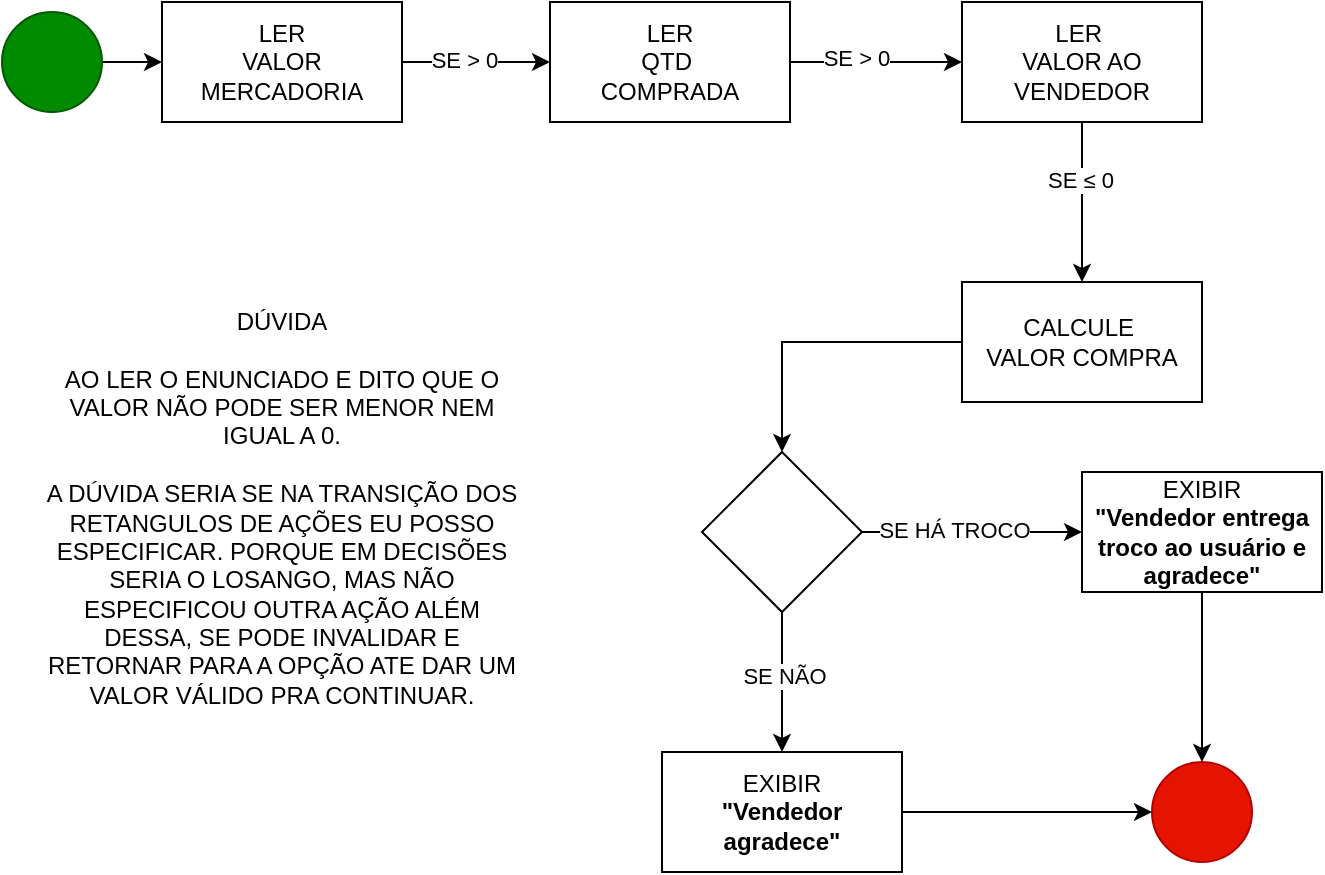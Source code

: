 <mxfile version="20.8.10" type="device"><diagram name="Página-1" id="3Fuz_zj77TP-fPq_QYbM"><mxGraphModel dx="335" dy="231" grid="1" gridSize="10" guides="1" tooltips="1" connect="1" arrows="1" fold="1" page="1" pageScale="1" pageWidth="827" pageHeight="1169" math="0" shadow="0"><root><mxCell id="0"/><mxCell id="1" parent="0"/><mxCell id="W-aPndQv8K0JmIi1cgWG-3" value="" style="edgeStyle=orthogonalEdgeStyle;rounded=0;orthogonalLoop=1;jettySize=auto;html=1;" edge="1" parent="1" source="W-aPndQv8K0JmIi1cgWG-1" target="W-aPndQv8K0JmIi1cgWG-2"><mxGeometry relative="1" as="geometry"/></mxCell><mxCell id="W-aPndQv8K0JmIi1cgWG-1" value="" style="ellipse;whiteSpace=wrap;html=1;aspect=fixed;fillColor=#008a00;fontColor=#ffffff;strokeColor=#005700;" vertex="1" parent="1"><mxGeometry x="50" y="80" width="50" height="50" as="geometry"/></mxCell><mxCell id="W-aPndQv8K0JmIi1cgWG-7" value="" style="edgeStyle=orthogonalEdgeStyle;rounded=0;orthogonalLoop=1;jettySize=auto;html=1;" edge="1" parent="1" source="W-aPndQv8K0JmIi1cgWG-2" target="W-aPndQv8K0JmIi1cgWG-6"><mxGeometry relative="1" as="geometry"/></mxCell><mxCell id="W-aPndQv8K0JmIi1cgWG-23" value="SE &amp;gt; 0" style="edgeLabel;html=1;align=center;verticalAlign=middle;resizable=0;points=[];fontColor=#000000;" vertex="1" connectable="0" parent="W-aPndQv8K0JmIi1cgWG-7"><mxGeometry x="-0.729" y="1" relative="1" as="geometry"><mxPoint x="21" as="offset"/></mxGeometry></mxCell><mxCell id="W-aPndQv8K0JmIi1cgWG-2" value="LER&lt;br&gt;VALOR MERCADORIA" style="whiteSpace=wrap;html=1;" vertex="1" parent="1"><mxGeometry x="130" y="75" width="120" height="60" as="geometry"/></mxCell><mxCell id="W-aPndQv8K0JmIi1cgWG-9" value="" style="edgeStyle=orthogonalEdgeStyle;rounded=0;orthogonalLoop=1;jettySize=auto;html=1;" edge="1" parent="1" source="W-aPndQv8K0JmIi1cgWG-6" target="W-aPndQv8K0JmIi1cgWG-8"><mxGeometry relative="1" as="geometry"/></mxCell><mxCell id="W-aPndQv8K0JmIi1cgWG-24" value="SE &amp;gt; 0" style="edgeLabel;html=1;align=center;verticalAlign=middle;resizable=0;points=[];fontColor=#000000;" vertex="1" connectable="0" parent="W-aPndQv8K0JmIi1cgWG-9"><mxGeometry x="-0.681" y="2" relative="1" as="geometry"><mxPoint x="19" as="offset"/></mxGeometry></mxCell><mxCell id="W-aPndQv8K0JmIi1cgWG-6" value="LER&lt;br&gt;QTD&amp;nbsp;&lt;br&gt;COMPRADA" style="whiteSpace=wrap;html=1;" vertex="1" parent="1"><mxGeometry x="324" y="75" width="120" height="60" as="geometry"/></mxCell><mxCell id="W-aPndQv8K0JmIi1cgWG-11" value="" style="edgeStyle=orthogonalEdgeStyle;rounded=0;orthogonalLoop=1;jettySize=auto;html=1;" edge="1" parent="1" source="W-aPndQv8K0JmIi1cgWG-8" target="W-aPndQv8K0JmIi1cgWG-10"><mxGeometry relative="1" as="geometry"/></mxCell><mxCell id="W-aPndQv8K0JmIi1cgWG-25" value="SE ≤ 0" style="edgeLabel;html=1;align=center;verticalAlign=middle;resizable=0;points=[];fontColor=#000000;" vertex="1" connectable="0" parent="W-aPndQv8K0JmIi1cgWG-11"><mxGeometry x="-0.292" y="1" relative="1" as="geometry"><mxPoint x="-2" as="offset"/></mxGeometry></mxCell><mxCell id="W-aPndQv8K0JmIi1cgWG-8" value="LER&amp;nbsp;&lt;br&gt;VALOR AO VENDEDOR" style="whiteSpace=wrap;html=1;" vertex="1" parent="1"><mxGeometry x="530" y="75" width="120" height="60" as="geometry"/></mxCell><mxCell id="W-aPndQv8K0JmIi1cgWG-13" value="" style="edgeStyle=orthogonalEdgeStyle;rounded=0;orthogonalLoop=1;jettySize=auto;html=1;" edge="1" parent="1" source="W-aPndQv8K0JmIi1cgWG-10" target="W-aPndQv8K0JmIi1cgWG-12"><mxGeometry relative="1" as="geometry"/></mxCell><mxCell id="W-aPndQv8K0JmIi1cgWG-10" value="CALCULE&amp;nbsp;&lt;br&gt;VALOR COMPRA" style="whiteSpace=wrap;html=1;" vertex="1" parent="1"><mxGeometry x="530" y="215" width="120" height="60" as="geometry"/></mxCell><mxCell id="W-aPndQv8K0JmIi1cgWG-15" value="" style="edgeStyle=orthogonalEdgeStyle;rounded=0;orthogonalLoop=1;jettySize=auto;html=1;" edge="1" parent="1" source="W-aPndQv8K0JmIi1cgWG-12" target="W-aPndQv8K0JmIi1cgWG-14"><mxGeometry relative="1" as="geometry"/></mxCell><mxCell id="W-aPndQv8K0JmIi1cgWG-21" value="SE HÁ TROCO" style="edgeLabel;html=1;align=center;verticalAlign=middle;resizable=0;points=[];fontColor=#000000;" vertex="1" connectable="0" parent="W-aPndQv8K0JmIi1cgWG-15"><mxGeometry x="-0.739" y="1" relative="1" as="geometry"><mxPoint x="31" as="offset"/></mxGeometry></mxCell><mxCell id="W-aPndQv8K0JmIi1cgWG-17" value="" style="edgeStyle=orthogonalEdgeStyle;rounded=0;orthogonalLoop=1;jettySize=auto;html=1;" edge="1" parent="1" source="W-aPndQv8K0JmIi1cgWG-12" target="W-aPndQv8K0JmIi1cgWG-16"><mxGeometry relative="1" as="geometry"/></mxCell><mxCell id="W-aPndQv8K0JmIi1cgWG-22" value="SE NÃO" style="edgeLabel;html=1;align=center;verticalAlign=middle;resizable=0;points=[];fontColor=#000000;" vertex="1" connectable="0" parent="W-aPndQv8K0JmIi1cgWG-17"><mxGeometry x="0.219" y="1" relative="1" as="geometry"><mxPoint y="-11" as="offset"/></mxGeometry></mxCell><mxCell id="W-aPndQv8K0JmIi1cgWG-12" value="" style="rhombus;whiteSpace=wrap;html=1;" vertex="1" parent="1"><mxGeometry x="400" y="300" width="80" height="80" as="geometry"/></mxCell><mxCell id="W-aPndQv8K0JmIi1cgWG-19" value="" style="edgeStyle=orthogonalEdgeStyle;rounded=0;orthogonalLoop=1;jettySize=auto;html=1;fontColor=#000000;" edge="1" parent="1" source="W-aPndQv8K0JmIi1cgWG-14" target="W-aPndQv8K0JmIi1cgWG-18"><mxGeometry relative="1" as="geometry"/></mxCell><mxCell id="W-aPndQv8K0JmIi1cgWG-14" value="EXIBIR&lt;br&gt;&lt;b&gt;&quot;Vendedor entrega troco ao usuário e agradece&quot;&lt;/b&gt;" style="whiteSpace=wrap;html=1;" vertex="1" parent="1"><mxGeometry x="590" y="310" width="120" height="60" as="geometry"/></mxCell><mxCell id="W-aPndQv8K0JmIi1cgWG-20" value="" style="edgeStyle=orthogonalEdgeStyle;rounded=0;orthogonalLoop=1;jettySize=auto;html=1;fontColor=#000000;" edge="1" parent="1" source="W-aPndQv8K0JmIi1cgWG-16" target="W-aPndQv8K0JmIi1cgWG-18"><mxGeometry relative="1" as="geometry"/></mxCell><mxCell id="W-aPndQv8K0JmIi1cgWG-16" value="EXIBIR&lt;br&gt;&lt;b&gt;&quot;Vendedor agradece&quot;&lt;/b&gt;" style="whiteSpace=wrap;html=1;" vertex="1" parent="1"><mxGeometry x="380" y="450" width="120" height="60" as="geometry"/></mxCell><mxCell id="W-aPndQv8K0JmIi1cgWG-18" value="" style="ellipse;whiteSpace=wrap;html=1;aspect=fixed;fontColor=#ffffff;fillColor=#e51400;strokeColor=#B20000;" vertex="1" parent="1"><mxGeometry x="625" y="455" width="50" height="50" as="geometry"/></mxCell><mxCell id="W-aPndQv8K0JmIi1cgWG-26" value="DÚVIDA&lt;br&gt;&lt;br&gt;AO LER O ENUNCIADO E DITO QUE O VALOR NÃO PODE SER MENOR NEM IGUAL A 0.&lt;br&gt;&lt;br&gt;A DÚVIDA SERIA SE NA TRANSIÇÃO DOS RETANGULOS DE AÇÕES EU POSSO ESPECIFICAR. PORQUE EM DECISÕES SERIA O LOSANGO, MAS NÃO ESPECIFICOU OUTRA AÇÃO ALÉM DESSA, SE PODE INVALIDAR E RETORNAR PARA A OPÇÃO ATE DAR UM VALOR VÁLIDO PRA CONTINUAR." style="text;strokeColor=none;align=center;fillColor=none;html=1;verticalAlign=middle;whiteSpace=wrap;rounded=0;fontColor=#000000;" vertex="1" parent="1"><mxGeometry x="70" y="220" width="240" height="215" as="geometry"/></mxCell></root></mxGraphModel></diagram></mxfile>